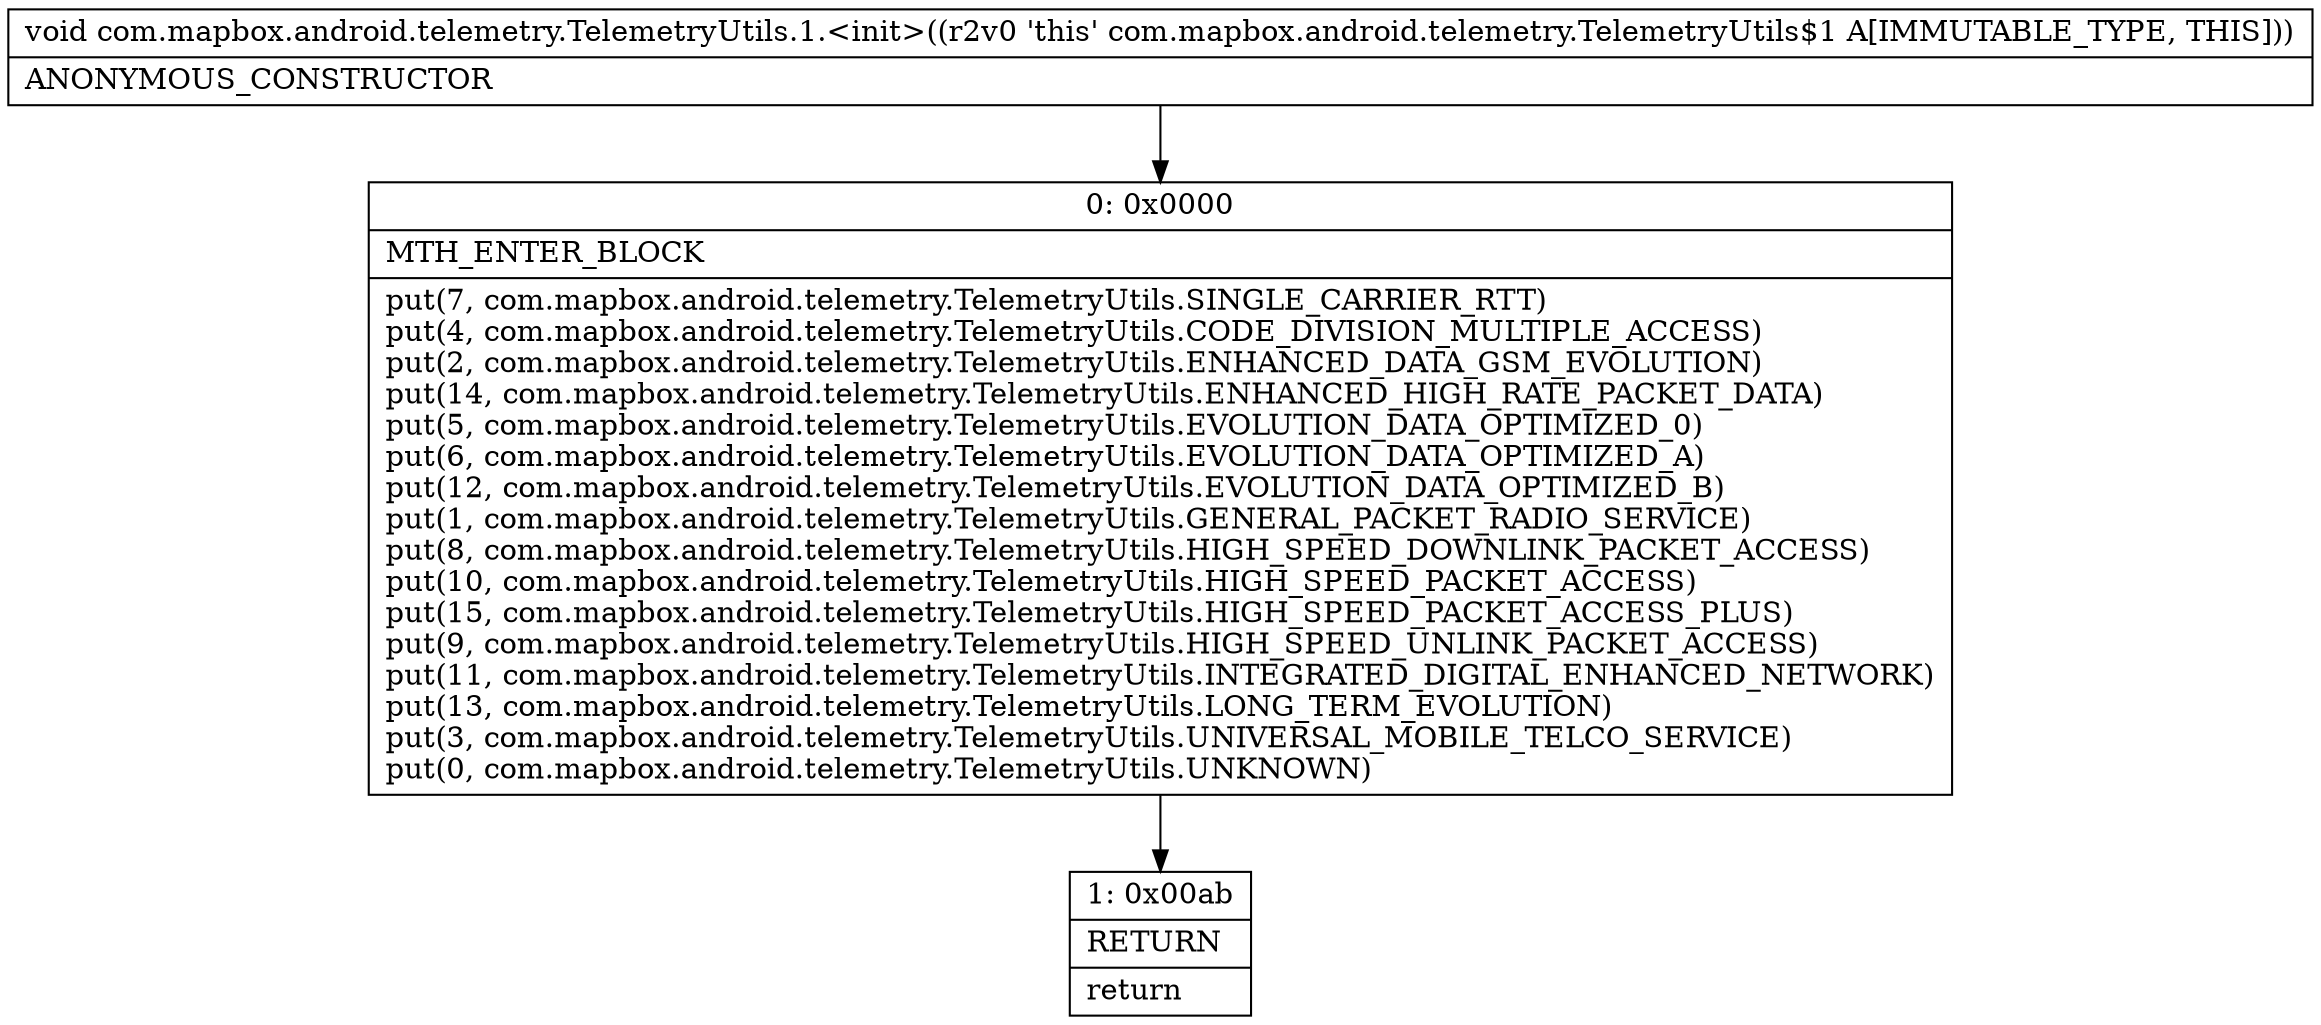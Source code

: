 digraph "CFG forcom.mapbox.android.telemetry.TelemetryUtils.1.\<init\>()V" {
Node_0 [shape=record,label="{0\:\ 0x0000|MTH_ENTER_BLOCK\l|put(7, com.mapbox.android.telemetry.TelemetryUtils.SINGLE_CARRIER_RTT)\lput(4, com.mapbox.android.telemetry.TelemetryUtils.CODE_DIVISION_MULTIPLE_ACCESS)\lput(2, com.mapbox.android.telemetry.TelemetryUtils.ENHANCED_DATA_GSM_EVOLUTION)\lput(14, com.mapbox.android.telemetry.TelemetryUtils.ENHANCED_HIGH_RATE_PACKET_DATA)\lput(5, com.mapbox.android.telemetry.TelemetryUtils.EVOLUTION_DATA_OPTIMIZED_0)\lput(6, com.mapbox.android.telemetry.TelemetryUtils.EVOLUTION_DATA_OPTIMIZED_A)\lput(12, com.mapbox.android.telemetry.TelemetryUtils.EVOLUTION_DATA_OPTIMIZED_B)\lput(1, com.mapbox.android.telemetry.TelemetryUtils.GENERAL_PACKET_RADIO_SERVICE)\lput(8, com.mapbox.android.telemetry.TelemetryUtils.HIGH_SPEED_DOWNLINK_PACKET_ACCESS)\lput(10, com.mapbox.android.telemetry.TelemetryUtils.HIGH_SPEED_PACKET_ACCESS)\lput(15, com.mapbox.android.telemetry.TelemetryUtils.HIGH_SPEED_PACKET_ACCESS_PLUS)\lput(9, com.mapbox.android.telemetry.TelemetryUtils.HIGH_SPEED_UNLINK_PACKET_ACCESS)\lput(11, com.mapbox.android.telemetry.TelemetryUtils.INTEGRATED_DIGITAL_ENHANCED_NETWORK)\lput(13, com.mapbox.android.telemetry.TelemetryUtils.LONG_TERM_EVOLUTION)\lput(3, com.mapbox.android.telemetry.TelemetryUtils.UNIVERSAL_MOBILE_TELCO_SERVICE)\lput(0, com.mapbox.android.telemetry.TelemetryUtils.UNKNOWN)\l}"];
Node_1 [shape=record,label="{1\:\ 0x00ab|RETURN\l|return\l}"];
MethodNode[shape=record,label="{void com.mapbox.android.telemetry.TelemetryUtils.1.\<init\>((r2v0 'this' com.mapbox.android.telemetry.TelemetryUtils$1 A[IMMUTABLE_TYPE, THIS]))  | ANONYMOUS_CONSTRUCTOR\l}"];
MethodNode -> Node_0;
Node_0 -> Node_1;
}

